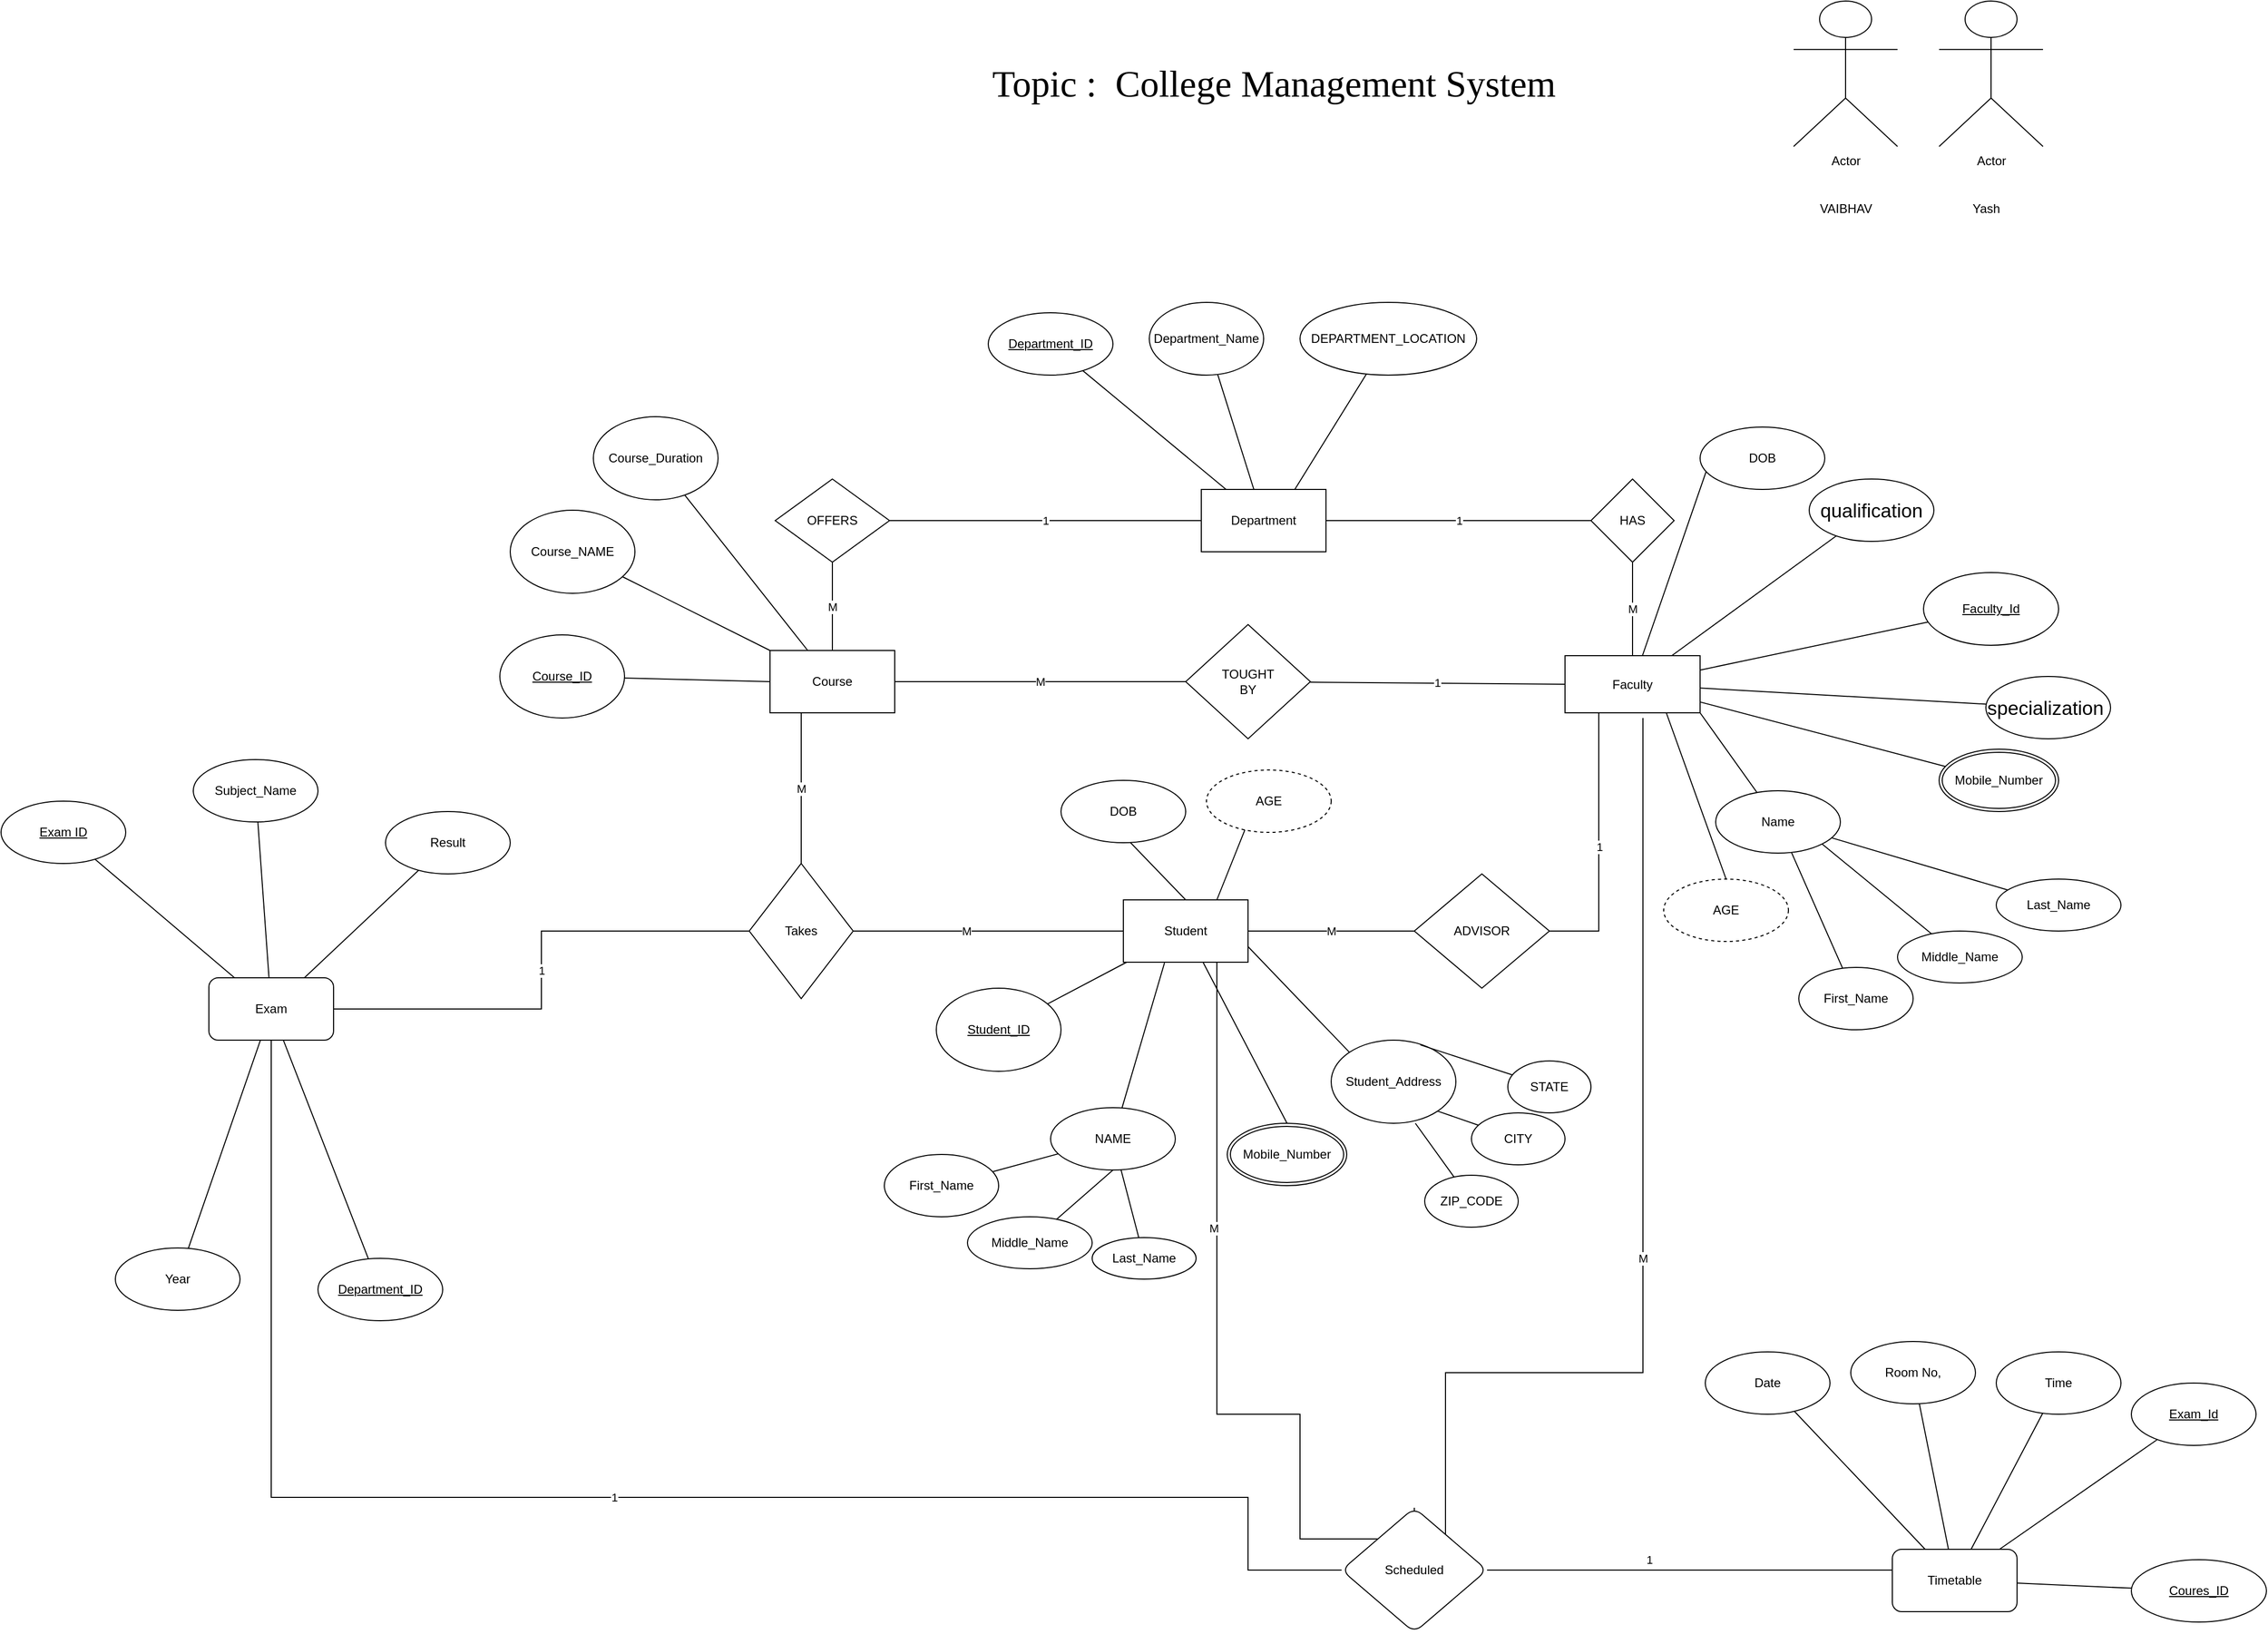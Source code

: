 <mxfile version="16.1.0" type="github">
  <diagram id="R2lEEEUBdFMjLlhIrx00" name="Page-1">
    <mxGraphModel dx="3194" dy="2174" grid="1" gridSize="10" guides="1" tooltips="1" connect="1" arrows="1" fold="1" page="1" pageScale="1" pageWidth="850" pageHeight="1100" math="0" shadow="0" extFonts="Permanent Marker^https://fonts.googleapis.com/css?family=Permanent+Marker">
      <root>
        <mxCell id="0" />
        <mxCell id="1" parent="0" />
        <mxCell id="QF39eqOGqN_0U-94D1bC-55" value="1" style="edgeStyle=orthogonalEdgeStyle;rounded=0;orthogonalLoop=1;jettySize=auto;html=1;entryX=0;entryY=0.5;entryDx=0;entryDy=0;endArrow=none;endFill=0;" parent="1" source="QF39eqOGqN_0U-94D1bC-11" target="QF39eqOGqN_0U-94D1bC-54" edge="1">
          <mxGeometry relative="1" as="geometry" />
        </mxCell>
        <mxCell id="Lc2b4h-heHFp3ACsY35L-27" value="" style="rounded=0;orthogonalLoop=1;jettySize=auto;html=1;endArrow=none;endFill=0;" parent="1" source="QF39eqOGqN_0U-94D1bC-11" target="Lc2b4h-heHFp3ACsY35L-26" edge="1">
          <mxGeometry relative="1" as="geometry" />
        </mxCell>
        <mxCell id="QF39eqOGqN_0U-94D1bC-11" value="Department" style="rounded=0;whiteSpace=wrap;html=1;" parent="1" vertex="1">
          <mxGeometry x="425" y="150" width="120" height="60" as="geometry" />
        </mxCell>
        <mxCell id="QF39eqOGqN_0U-94D1bC-50" value="M" style="rounded=0;orthogonalLoop=1;jettySize=auto;html=1;endArrow=none;endFill=0;" parent="1" source="QF39eqOGqN_0U-94D1bC-12" target="QF39eqOGqN_0U-94D1bC-49" edge="1">
          <mxGeometry relative="1" as="geometry" />
        </mxCell>
        <mxCell id="36BE91eB3OPMBUZPJ_EU-8" value="M" style="rounded=0;orthogonalLoop=1;jettySize=auto;html=1;exitX=0.25;exitY=1;exitDx=0;exitDy=0;entryX=0.5;entryY=0;entryDx=0;entryDy=0;endArrow=none;endFill=0;" parent="1" source="QF39eqOGqN_0U-94D1bC-12" target="Lc2b4h-heHFp3ACsY35L-2" edge="1">
          <mxGeometry relative="1" as="geometry">
            <Array as="points">
              <mxPoint x="40" y="450" />
            </Array>
          </mxGeometry>
        </mxCell>
        <mxCell id="QF39eqOGqN_0U-94D1bC-12" value="Course" style="rounded=0;whiteSpace=wrap;html=1;" parent="1" vertex="1">
          <mxGeometry x="10" y="305" width="120" height="60" as="geometry" />
        </mxCell>
        <mxCell id="ffMu74SabFpK60F7uV_L-2" value="" style="rounded=0;orthogonalLoop=1;jettySize=auto;html=1;endArrow=none;endFill=0;" edge="1" parent="1" source="QF39eqOGqN_0U-94D1bC-13" target="ffMu74SabFpK60F7uV_L-1">
          <mxGeometry relative="1" as="geometry" />
        </mxCell>
        <mxCell id="ffMu74SabFpK60F7uV_L-4" value="" style="edgeStyle=none;rounded=0;orthogonalLoop=1;jettySize=auto;html=1;endArrow=none;endFill=0;" edge="1" parent="1" source="QF39eqOGqN_0U-94D1bC-13" target="ffMu74SabFpK60F7uV_L-3">
          <mxGeometry relative="1" as="geometry" />
        </mxCell>
        <mxCell id="QF39eqOGqN_0U-94D1bC-13" value="Faculty" style="rounded=0;whiteSpace=wrap;html=1;" parent="1" vertex="1">
          <mxGeometry x="775" y="310" width="130" height="55" as="geometry" />
        </mxCell>
        <mxCell id="QF39eqOGqN_0U-94D1bC-59" value="M" style="rounded=0;orthogonalLoop=1;jettySize=auto;html=1;entryX=0;entryY=0.5;entryDx=0;entryDy=0;endArrow=none;endFill=0;edgeStyle=orthogonalEdgeStyle;" parent="1" source="QF39eqOGqN_0U-94D1bC-14" target="QF39eqOGqN_0U-94D1bC-57" edge="1">
          <mxGeometry relative="1" as="geometry" />
        </mxCell>
        <mxCell id="QF39eqOGqN_0U-94D1bC-14" value="Student" style="rounded=0;whiteSpace=wrap;html=1;" parent="1" vertex="1">
          <mxGeometry x="350" y="545" width="120" height="60" as="geometry" />
        </mxCell>
        <mxCell id="QF39eqOGqN_0U-94D1bC-45" value="" style="rounded=0;orthogonalLoop=1;jettySize=auto;html=1;endArrow=none;endFill=0;" parent="1" source="QF39eqOGqN_0U-94D1bC-15" target="QF39eqOGqN_0U-94D1bC-11" edge="1">
          <mxGeometry relative="1" as="geometry" />
        </mxCell>
        <mxCell id="QF39eqOGqN_0U-94D1bC-15" value="Department_Name" style="ellipse;whiteSpace=wrap;html=1;" parent="1" vertex="1">
          <mxGeometry x="375" y="-30" width="110" height="70" as="geometry" />
        </mxCell>
        <mxCell id="QF39eqOGqN_0U-94D1bC-44" style="rounded=0;orthogonalLoop=1;jettySize=auto;html=1;entryX=0.75;entryY=0;entryDx=0;entryDy=0;endArrow=none;endFill=0;" parent="1" source="QF39eqOGqN_0U-94D1bC-16" target="QF39eqOGqN_0U-94D1bC-11" edge="1">
          <mxGeometry relative="1" as="geometry" />
        </mxCell>
        <mxCell id="QF39eqOGqN_0U-94D1bC-16" value="DEPARTMENT_LOCATION" style="ellipse;whiteSpace=wrap;html=1;" parent="1" vertex="1">
          <mxGeometry x="520" y="-30" width="170" height="70" as="geometry" />
        </mxCell>
        <mxCell id="QF39eqOGqN_0U-94D1bC-46" style="rounded=0;orthogonalLoop=1;jettySize=auto;html=1;entryX=0;entryY=0.5;entryDx=0;entryDy=0;endArrow=none;endFill=0;" parent="1" source="QF39eqOGqN_0U-94D1bC-17" target="QF39eqOGqN_0U-94D1bC-12" edge="1">
          <mxGeometry relative="1" as="geometry" />
        </mxCell>
        <mxCell id="QF39eqOGqN_0U-94D1bC-17" value="&lt;u&gt;Course_ID&lt;/u&gt;" style="ellipse;whiteSpace=wrap;html=1;" parent="1" vertex="1">
          <mxGeometry x="-250" y="290" width="120" height="80" as="geometry" />
        </mxCell>
        <mxCell id="QF39eqOGqN_0U-94D1bC-47" value="" style="rounded=0;orthogonalLoop=1;jettySize=auto;html=1;endArrow=none;endFill=0;" parent="1" source="QF39eqOGqN_0U-94D1bC-18" target="QF39eqOGqN_0U-94D1bC-12" edge="1">
          <mxGeometry relative="1" as="geometry" />
        </mxCell>
        <mxCell id="QF39eqOGqN_0U-94D1bC-18" value="Course_NAME" style="ellipse;whiteSpace=wrap;html=1;" parent="1" vertex="1">
          <mxGeometry x="-240" y="170" width="120" height="80" as="geometry" />
        </mxCell>
        <mxCell id="QF39eqOGqN_0U-94D1bC-48" value="" style="rounded=0;orthogonalLoop=1;jettySize=auto;html=1;endArrow=none;endFill=0;" parent="1" source="QF39eqOGqN_0U-94D1bC-19" target="QF39eqOGqN_0U-94D1bC-12" edge="1">
          <mxGeometry relative="1" as="geometry" />
        </mxCell>
        <mxCell id="QF39eqOGqN_0U-94D1bC-19" value="Course_Duration" style="ellipse;whiteSpace=wrap;html=1;" parent="1" vertex="1">
          <mxGeometry x="-160" y="80" width="120" height="80" as="geometry" />
        </mxCell>
        <mxCell id="QF39eqOGqN_0U-94D1bC-43" style="rounded=0;orthogonalLoop=1;jettySize=auto;html=1;endArrow=none;endFill=0;" parent="1" source="QF39eqOGqN_0U-94D1bC-21" target="QF39eqOGqN_0U-94D1bC-13" edge="1">
          <mxGeometry relative="1" as="geometry" />
        </mxCell>
        <mxCell id="QF39eqOGqN_0U-94D1bC-21" value="Faculty_Id" style="ellipse;whiteSpace=wrap;html=1;fontStyle=4" parent="1" vertex="1">
          <mxGeometry x="1120" y="230" width="130" height="70" as="geometry" />
        </mxCell>
        <mxCell id="QF39eqOGqN_0U-94D1bC-42" style="rounded=0;orthogonalLoop=1;jettySize=auto;html=1;endArrow=none;endFill=0;" parent="1" source="2UdWuP_MJw2ZWGw73I6B-8" target="QF39eqOGqN_0U-94D1bC-13" edge="1">
          <mxGeometry relative="1" as="geometry">
            <mxPoint x="1040" y="380" as="sourcePoint" />
          </mxGeometry>
        </mxCell>
        <mxCell id="QF39eqOGqN_0U-94D1bC-38" style="rounded=0;orthogonalLoop=1;jettySize=auto;html=1;exitX=0;exitY=0;exitDx=0;exitDy=0;entryX=1;entryY=0.75;entryDx=0;entryDy=0;endArrow=none;endFill=0;" parent="1" source="QF39eqOGqN_0U-94D1bC-25" target="QF39eqOGqN_0U-94D1bC-14" edge="1">
          <mxGeometry relative="1" as="geometry" />
        </mxCell>
        <mxCell id="QF39eqOGqN_0U-94D1bC-25" value="Student_Address" style="ellipse;whiteSpace=wrap;html=1;" parent="1" vertex="1">
          <mxGeometry x="550" y="680" width="120" height="80" as="geometry" />
        </mxCell>
        <mxCell id="QF39eqOGqN_0U-94D1bC-34" style="rounded=0;orthogonalLoop=1;jettySize=auto;html=1;endArrow=none;endFill=0;" parent="1" source="QF39eqOGqN_0U-94D1bC-26" target="QF39eqOGqN_0U-94D1bC-14" edge="1">
          <mxGeometry relative="1" as="geometry" />
        </mxCell>
        <mxCell id="QF39eqOGqN_0U-94D1bC-26" value="&lt;u&gt;Student_ID&lt;/u&gt;" style="ellipse;whiteSpace=wrap;html=1;" parent="1" vertex="1">
          <mxGeometry x="170" y="630" width="120" height="80" as="geometry" />
        </mxCell>
        <mxCell id="QF39eqOGqN_0U-94D1bC-67" value="" style="rounded=0;orthogonalLoop=1;jettySize=auto;html=1;endArrow=none;endFill=0;" parent="1" source="QF39eqOGqN_0U-94D1bC-28" target="QF39eqOGqN_0U-94D1bC-66" edge="1">
          <mxGeometry relative="1" as="geometry" />
        </mxCell>
        <mxCell id="QF39eqOGqN_0U-94D1bC-28" value="First_Name" style="ellipse;whiteSpace=wrap;html=1;" parent="1" vertex="1">
          <mxGeometry x="120" y="790" width="110" height="60" as="geometry" />
        </mxCell>
        <mxCell id="QF39eqOGqN_0U-94D1bC-68" value="" style="rounded=0;orthogonalLoop=1;jettySize=auto;html=1;endArrow=none;endFill=0;" parent="1" source="QF39eqOGqN_0U-94D1bC-29" target="QF39eqOGqN_0U-94D1bC-66" edge="1">
          <mxGeometry relative="1" as="geometry" />
        </mxCell>
        <mxCell id="QF39eqOGqN_0U-94D1bC-29" value="Last_Name" style="ellipse;whiteSpace=wrap;html=1;" parent="1" vertex="1">
          <mxGeometry x="320" y="870" width="100" height="40" as="geometry" />
        </mxCell>
        <mxCell id="QF39eqOGqN_0U-94D1bC-31" value="M" style="rounded=0;orthogonalLoop=1;jettySize=auto;html=1;strokeColor=default;endArrow=none;endFill=0;" parent="1" source="QF39eqOGqN_0U-94D1bC-30" target="QF39eqOGqN_0U-94D1bC-12" edge="1">
          <mxGeometry relative="1" as="geometry" />
        </mxCell>
        <mxCell id="QF39eqOGqN_0U-94D1bC-32" value="1" style="edgeStyle=orthogonalEdgeStyle;rounded=0;orthogonalLoop=1;jettySize=auto;html=1;endArrow=none;endFill=0;" parent="1" source="QF39eqOGqN_0U-94D1bC-30" target="QF39eqOGqN_0U-94D1bC-11" edge="1">
          <mxGeometry relative="1" as="geometry" />
        </mxCell>
        <mxCell id="QF39eqOGqN_0U-94D1bC-30" value="OFFERS" style="rhombus;whiteSpace=wrap;html=1;" parent="1" vertex="1">
          <mxGeometry x="15" y="140" width="110" height="80" as="geometry" />
        </mxCell>
        <mxCell id="QF39eqOGqN_0U-94D1bC-51" value="1" style="rounded=0;orthogonalLoop=1;jettySize=auto;html=1;entryX=0;entryY=0.5;entryDx=0;entryDy=0;endArrow=none;endFill=0;" parent="1" source="QF39eqOGqN_0U-94D1bC-49" target="QF39eqOGqN_0U-94D1bC-13" edge="1">
          <mxGeometry relative="1" as="geometry" />
        </mxCell>
        <mxCell id="QF39eqOGqN_0U-94D1bC-49" value="TOUGHT&lt;br&gt;BY" style="rhombus;whiteSpace=wrap;html=1;rounded=0;" parent="1" vertex="1">
          <mxGeometry x="410" y="280" width="120" height="110" as="geometry" />
        </mxCell>
        <mxCell id="2UdWuP_MJw2ZWGw73I6B-13" value="M" style="edgeStyle=none;rounded=0;orthogonalLoop=1;jettySize=auto;html=1;endArrow=none;endFill=0;" parent="1" source="QF39eqOGqN_0U-94D1bC-54" target="QF39eqOGqN_0U-94D1bC-13" edge="1">
          <mxGeometry relative="1" as="geometry" />
        </mxCell>
        <mxCell id="QF39eqOGqN_0U-94D1bC-54" value="HAS" style="rhombus;whiteSpace=wrap;html=1;" parent="1" vertex="1">
          <mxGeometry x="800" y="140" width="80" height="80" as="geometry" />
        </mxCell>
        <mxCell id="QF39eqOGqN_0U-94D1bC-60" value="1" style="rounded=0;orthogonalLoop=1;jettySize=auto;html=1;endArrow=none;endFill=0;entryX=0.25;entryY=1;entryDx=0;entryDy=0;edgeStyle=orthogonalEdgeStyle;" parent="1" source="QF39eqOGqN_0U-94D1bC-57" target="QF39eqOGqN_0U-94D1bC-13" edge="1">
          <mxGeometry relative="1" as="geometry">
            <mxPoint x="710" y="370" as="targetPoint" />
          </mxGeometry>
        </mxCell>
        <mxCell id="QF39eqOGqN_0U-94D1bC-57" value="ADVISOR" style="rhombus;whiteSpace=wrap;html=1;" parent="1" vertex="1">
          <mxGeometry x="630" y="520" width="130" height="110" as="geometry" />
        </mxCell>
        <mxCell id="QF39eqOGqN_0U-94D1bC-75" style="rounded=0;orthogonalLoop=1;jettySize=auto;html=1;endArrow=none;endFill=0;entryX=1;entryY=1;entryDx=0;entryDy=0;" parent="1" source="QF39eqOGqN_0U-94D1bC-65" target="QF39eqOGqN_0U-94D1bC-25" edge="1">
          <mxGeometry relative="1" as="geometry">
            <mxPoint x="620" y="800" as="targetPoint" />
          </mxGeometry>
        </mxCell>
        <mxCell id="QF39eqOGqN_0U-94D1bC-65" value="CITY" style="ellipse;whiteSpace=wrap;html=1;" parent="1" vertex="1">
          <mxGeometry x="685" y="750" width="90" height="50" as="geometry" />
        </mxCell>
        <mxCell id="QF39eqOGqN_0U-94D1bC-69" style="rounded=0;orthogonalLoop=1;jettySize=auto;html=1;entryX=0.33;entryY=1.01;entryDx=0;entryDy=0;entryPerimeter=0;endArrow=none;endFill=0;" parent="1" source="QF39eqOGqN_0U-94D1bC-66" target="QF39eqOGqN_0U-94D1bC-14" edge="1">
          <mxGeometry relative="1" as="geometry" />
        </mxCell>
        <mxCell id="QF39eqOGqN_0U-94D1bC-66" value="NAME" style="ellipse;whiteSpace=wrap;html=1;" parent="1" vertex="1">
          <mxGeometry x="280" y="745" width="120" height="60" as="geometry" />
        </mxCell>
        <mxCell id="QF39eqOGqN_0U-94D1bC-71" style="rounded=0;orthogonalLoop=1;jettySize=auto;html=1;entryX=0.5;entryY=1;entryDx=0;entryDy=0;endArrow=none;endFill=0;" parent="1" source="QF39eqOGqN_0U-94D1bC-70" target="QF39eqOGqN_0U-94D1bC-66" edge="1">
          <mxGeometry relative="1" as="geometry" />
        </mxCell>
        <mxCell id="QF39eqOGqN_0U-94D1bC-70" value="Middle_Name" style="ellipse;whiteSpace=wrap;html=1;" parent="1" vertex="1">
          <mxGeometry x="200" y="850" width="120" height="50" as="geometry" />
        </mxCell>
        <mxCell id="QF39eqOGqN_0U-94D1bC-76" style="rounded=0;orthogonalLoop=1;jettySize=auto;html=1;endArrow=none;endFill=0;entryX=0.675;entryY=1;entryDx=0;entryDy=0;entryPerimeter=0;" parent="1" source="QF39eqOGqN_0U-94D1bC-72" target="QF39eqOGqN_0U-94D1bC-25" edge="1">
          <mxGeometry relative="1" as="geometry">
            <mxPoint x="560" y="760" as="targetPoint" />
          </mxGeometry>
        </mxCell>
        <mxCell id="QF39eqOGqN_0U-94D1bC-72" value="ZIP_CODE" style="ellipse;whiteSpace=wrap;html=1;" parent="1" vertex="1">
          <mxGeometry x="640" y="810" width="90" height="50" as="geometry" />
        </mxCell>
        <mxCell id="QF39eqOGqN_0U-94D1bC-74" style="rounded=0;orthogonalLoop=1;jettySize=auto;html=1;endArrow=none;endFill=0;entryX=0.715;entryY=0.057;entryDx=0;entryDy=0;entryPerimeter=0;" parent="1" source="QF39eqOGqN_0U-94D1bC-73" target="QF39eqOGqN_0U-94D1bC-25" edge="1">
          <mxGeometry relative="1" as="geometry" />
        </mxCell>
        <mxCell id="QF39eqOGqN_0U-94D1bC-73" value="STATE" style="ellipse;whiteSpace=wrap;html=1;" parent="1" vertex="1">
          <mxGeometry x="720" y="700" width="80" height="50" as="geometry" />
        </mxCell>
        <mxCell id="2UdWuP_MJw2ZWGw73I6B-12" style="edgeStyle=none;rounded=0;orthogonalLoop=1;jettySize=auto;html=1;entryX=0.75;entryY=0;entryDx=0;entryDy=0;endArrow=none;endFill=0;exitX=0.5;exitY=0;exitDx=0;exitDy=0;" parent="1" source="QF39eqOGqN_0U-94D1bC-78" target="QF39eqOGqN_0U-94D1bC-14" edge="1">
          <mxGeometry relative="1" as="geometry">
            <mxPoint x="520" y="750" as="sourcePoint" />
          </mxGeometry>
        </mxCell>
        <mxCell id="QF39eqOGqN_0U-94D1bC-78" value="AGE" style="ellipse;whiteSpace=wrap;html=1;rounded=0;dashed=1;" parent="1" vertex="1">
          <mxGeometry x="430" y="420" width="120" height="60" as="geometry" />
        </mxCell>
        <mxCell id="2UdWuP_MJw2ZWGw73I6B-11" style="edgeStyle=none;rounded=0;orthogonalLoop=1;jettySize=auto;html=1;exitX=0;exitY=0;exitDx=0;exitDy=0;endArrow=none;endFill=0;entryX=0.5;entryY=0;entryDx=0;entryDy=0;" parent="1" source="QF39eqOGqN_0U-94D1bC-80" target="QF39eqOGqN_0U-94D1bC-14" edge="1">
          <mxGeometry relative="1" as="geometry" />
        </mxCell>
        <mxCell id="QF39eqOGqN_0U-94D1bC-80" value="DOB" style="ellipse;whiteSpace=wrap;html=1;rounded=0;" parent="1" vertex="1">
          <mxGeometry x="290" y="430" width="120" height="60" as="geometry" />
        </mxCell>
        <mxCell id="QF39eqOGqN_0U-94D1bC-84" value="" style="rounded=0;orthogonalLoop=1;jettySize=auto;html=1;endArrow=none;endFill=0;" parent="1" source="QF39eqOGqN_0U-94D1bC-85" target="QF39eqOGqN_0U-94D1bC-88" edge="1">
          <mxGeometry relative="1" as="geometry" />
        </mxCell>
        <mxCell id="QF39eqOGqN_0U-94D1bC-85" value="First_Name" style="ellipse;whiteSpace=wrap;html=1;" parent="1" vertex="1">
          <mxGeometry x="1000" y="610" width="110" height="60" as="geometry" />
        </mxCell>
        <mxCell id="QF39eqOGqN_0U-94D1bC-86" value="" style="rounded=0;orthogonalLoop=1;jettySize=auto;html=1;endArrow=none;endFill=0;" parent="1" source="QF39eqOGqN_0U-94D1bC-87" target="QF39eqOGqN_0U-94D1bC-88" edge="1">
          <mxGeometry relative="1" as="geometry" />
        </mxCell>
        <mxCell id="QF39eqOGqN_0U-94D1bC-87" value="Last_Name" style="ellipse;whiteSpace=wrap;html=1;" parent="1" vertex="1">
          <mxGeometry x="1190" y="525" width="120" height="50" as="geometry" />
        </mxCell>
        <mxCell id="QF39eqOGqN_0U-94D1bC-91" style="rounded=0;orthogonalLoop=1;jettySize=auto;html=1;entryX=1;entryY=1;entryDx=0;entryDy=0;endArrow=none;endFill=0;" parent="1" source="QF39eqOGqN_0U-94D1bC-88" target="QF39eqOGqN_0U-94D1bC-13" edge="1">
          <mxGeometry relative="1" as="geometry" />
        </mxCell>
        <mxCell id="QF39eqOGqN_0U-94D1bC-88" value="Name" style="ellipse;whiteSpace=wrap;html=1;" parent="1" vertex="1">
          <mxGeometry x="920" y="440" width="120" height="60" as="geometry" />
        </mxCell>
        <mxCell id="QF39eqOGqN_0U-94D1bC-89" style="rounded=0;orthogonalLoop=1;jettySize=auto;html=1;entryX=1;entryY=1;entryDx=0;entryDy=0;endArrow=none;endFill=0;" parent="1" source="QF39eqOGqN_0U-94D1bC-90" target="QF39eqOGqN_0U-94D1bC-88" edge="1">
          <mxGeometry relative="1" as="geometry" />
        </mxCell>
        <mxCell id="QF39eqOGqN_0U-94D1bC-90" value="Middle_Name" style="ellipse;whiteSpace=wrap;html=1;" parent="1" vertex="1">
          <mxGeometry x="1095" y="575" width="120" height="50" as="geometry" />
        </mxCell>
        <mxCell id="2UdWuP_MJw2ZWGw73I6B-7" style="rounded=0;orthogonalLoop=1;jettySize=auto;html=1;entryX=0.641;entryY=1.009;entryDx=0;entryDy=0;entryPerimeter=0;endArrow=none;endFill=0;exitX=0.5;exitY=0;exitDx=0;exitDy=0;" parent="1" source="2UdWuP_MJw2ZWGw73I6B-5" target="QF39eqOGqN_0U-94D1bC-14" edge="1">
          <mxGeometry relative="1" as="geometry">
            <mxPoint x="95.715" y="900.014" as="sourcePoint" />
          </mxGeometry>
        </mxCell>
        <mxCell id="2UdWuP_MJw2ZWGw73I6B-5" value="Mobile_Number" style="ellipse;shape=doubleEllipse;margin=3;whiteSpace=wrap;html=1;align=center;" parent="1" vertex="1">
          <mxGeometry x="450" y="760" width="115" height="60" as="geometry" />
        </mxCell>
        <mxCell id="2UdWuP_MJw2ZWGw73I6B-8" value="Mobile_Number" style="ellipse;shape=doubleEllipse;margin=3;whiteSpace=wrap;html=1;align=center;" parent="1" vertex="1">
          <mxGeometry x="1135" y="400" width="115" height="60" as="geometry" />
        </mxCell>
        <mxCell id="2UdWuP_MJw2ZWGw73I6B-16" value="Actor" style="shape=umlActor;verticalLabelPosition=bottom;verticalAlign=top;html=1;outlineConnect=0;" parent="1" vertex="1">
          <mxGeometry x="995" y="-320" width="100" height="140" as="geometry" />
        </mxCell>
        <mxCell id="2UdWuP_MJw2ZWGw73I6B-17" value="VAIBHAV" style="text;html=1;align=center;verticalAlign=middle;resizable=0;points=[];autosize=1;strokeColor=none;fillColor=none;" parent="1" vertex="1">
          <mxGeometry x="1010" y="-130" width="70" height="20" as="geometry" />
        </mxCell>
        <mxCell id="2UdWuP_MJw2ZWGw73I6B-22" value="Actor" style="shape=umlActor;verticalLabelPosition=bottom;verticalAlign=top;html=1;outlineConnect=0;" parent="1" vertex="1">
          <mxGeometry x="1135" y="-320" width="100" height="140" as="geometry" />
        </mxCell>
        <mxCell id="2UdWuP_MJw2ZWGw73I6B-25" value="Yash" style="text;html=1;align=center;verticalAlign=middle;resizable=0;points=[];autosize=1;strokeColor=none;fillColor=none;" parent="1" vertex="1">
          <mxGeometry x="1160" y="-130" width="40" height="20" as="geometry" />
        </mxCell>
        <mxCell id="2UdWuP_MJw2ZWGw73I6B-26" value="Topic :&amp;nbsp; College Management System" style="text;html=1;strokeColor=none;fillColor=none;align=center;verticalAlign=middle;whiteSpace=wrap;rounded=0;fontFamily=Comic Sans MS;fontSize=36;" parent="1" vertex="1">
          <mxGeometry x="180" y="-255" width="630" height="30" as="geometry" />
        </mxCell>
        <mxCell id="Lc2b4h-heHFp3ACsY35L-19" value="" style="rounded=0;orthogonalLoop=1;jettySize=auto;html=1;endArrow=none;endFill=0;" parent="1" source="Lc2b4h-heHFp3ACsY35L-1" target="Lc2b4h-heHFp3ACsY35L-18" edge="1">
          <mxGeometry relative="1" as="geometry" />
        </mxCell>
        <mxCell id="Lc2b4h-heHFp3ACsY35L-21" value="" style="rounded=0;orthogonalLoop=1;jettySize=auto;html=1;endArrow=none;endFill=0;" parent="1" source="Lc2b4h-heHFp3ACsY35L-1" target="Lc2b4h-heHFp3ACsY35L-20" edge="1">
          <mxGeometry relative="1" as="geometry" />
        </mxCell>
        <mxCell id="Lc2b4h-heHFp3ACsY35L-23" value="" style="rounded=0;orthogonalLoop=1;jettySize=auto;html=1;endArrow=none;endFill=0;" parent="1" source="Lc2b4h-heHFp3ACsY35L-1" target="Lc2b4h-heHFp3ACsY35L-22" edge="1">
          <mxGeometry relative="1" as="geometry" />
        </mxCell>
        <mxCell id="Lc2b4h-heHFp3ACsY35L-25" value="" style="rounded=0;orthogonalLoop=1;jettySize=auto;html=1;endArrow=none;endFill=0;" parent="1" source="Lc2b4h-heHFp3ACsY35L-1" target="Lc2b4h-heHFp3ACsY35L-24" edge="1">
          <mxGeometry relative="1" as="geometry" />
        </mxCell>
        <mxCell id="Lc2b4h-heHFp3ACsY35L-29" value="" style="rounded=0;orthogonalLoop=1;jettySize=auto;html=1;endArrow=none;endFill=0;" parent="1" source="Lc2b4h-heHFp3ACsY35L-1" target="Lc2b4h-heHFp3ACsY35L-28" edge="1">
          <mxGeometry relative="1" as="geometry" />
        </mxCell>
        <mxCell id="36BE91eB3OPMBUZPJ_EU-18" value="1" style="edgeStyle=orthogonalEdgeStyle;rounded=0;orthogonalLoop=1;jettySize=auto;html=1;entryX=0;entryY=0.5;entryDx=0;entryDy=0;endArrow=none;endFill=0;" parent="1" source="Lc2b4h-heHFp3ACsY35L-1" target="Lc2b4h-heHFp3ACsY35L-6" edge="1">
          <mxGeometry relative="1" as="geometry">
            <Array as="points">
              <mxPoint x="-470" y="1120" />
              <mxPoint x="470" y="1120" />
              <mxPoint x="470" y="1190" />
            </Array>
          </mxGeometry>
        </mxCell>
        <mxCell id="Lc2b4h-heHFp3ACsY35L-1" value="Exam" style="rounded=1;whiteSpace=wrap;html=1;" parent="1" vertex="1">
          <mxGeometry x="-530" y="620" width="120" height="60" as="geometry" />
        </mxCell>
        <mxCell id="Lc2b4h-heHFp3ACsY35L-3" value="1" style="edgeStyle=orthogonalEdgeStyle;rounded=0;orthogonalLoop=1;jettySize=auto;html=1;endArrow=none;endFill=0;" parent="1" source="Lc2b4h-heHFp3ACsY35L-2" target="Lc2b4h-heHFp3ACsY35L-1" edge="1">
          <mxGeometry relative="1" as="geometry" />
        </mxCell>
        <mxCell id="Lc2b4h-heHFp3ACsY35L-5" value="" style="edgeStyle=orthogonalEdgeStyle;rounded=0;orthogonalLoop=1;jettySize=auto;html=1;endArrow=none;endFill=0;" parent="1" source="Lc2b4h-heHFp3ACsY35L-2" target="QF39eqOGqN_0U-94D1bC-14" edge="1">
          <mxGeometry relative="1" as="geometry" />
        </mxCell>
        <mxCell id="36BE91eB3OPMBUZPJ_EU-9" value="M" style="edgeLabel;html=1;align=center;verticalAlign=middle;resizable=0;points=[];" parent="Lc2b4h-heHFp3ACsY35L-5" vertex="1" connectable="0">
          <mxGeometry x="-0.152" relative="1" as="geometry">
            <mxPoint x="-1" as="offset" />
          </mxGeometry>
        </mxCell>
        <mxCell id="Lc2b4h-heHFp3ACsY35L-2" value="Takes" style="rhombus;whiteSpace=wrap;html=1;" parent="1" vertex="1">
          <mxGeometry x="-10" y="510" width="100" height="130" as="geometry" />
        </mxCell>
        <mxCell id="Lc2b4h-heHFp3ACsY35L-9" value="" style="edgeStyle=orthogonalEdgeStyle;rounded=0;orthogonalLoop=1;jettySize=auto;html=1;endArrow=none;endFill=0;" parent="1" source="Lc2b4h-heHFp3ACsY35L-6" target="Lc2b4h-heHFp3ACsY35L-8" edge="1">
          <mxGeometry relative="1" as="geometry">
            <Array as="points">
              <mxPoint x="1010" y="1190" />
              <mxPoint x="1010" y="1190" />
            </Array>
          </mxGeometry>
        </mxCell>
        <mxCell id="36BE91eB3OPMBUZPJ_EU-26" value="1" style="edgeLabel;html=1;align=center;verticalAlign=middle;resizable=0;points=[];" parent="Lc2b4h-heHFp3ACsY35L-9" vertex="1" connectable="0">
          <mxGeometry x="-0.194" y="10" relative="1" as="geometry">
            <mxPoint x="-1" as="offset" />
          </mxGeometry>
        </mxCell>
        <mxCell id="36BE91eB3OPMBUZPJ_EU-16" style="edgeStyle=orthogonalEdgeStyle;rounded=0;orthogonalLoop=1;jettySize=auto;html=1;exitX=0.5;exitY=0;exitDx=0;exitDy=0;endArrow=none;endFill=0;" parent="1" source="Lc2b4h-heHFp3ACsY35L-6" target="QF39eqOGqN_0U-94D1bC-14" edge="1">
          <mxGeometry relative="1" as="geometry">
            <Array as="points">
              <mxPoint x="630" y="1160" />
              <mxPoint x="520" y="1160" />
              <mxPoint x="520" y="1040" />
              <mxPoint x="440" y="1040" />
            </Array>
          </mxGeometry>
        </mxCell>
        <mxCell id="36BE91eB3OPMBUZPJ_EU-25" value="M" style="edgeLabel;html=1;align=center;verticalAlign=middle;resizable=0;points=[];" parent="36BE91eB3OPMBUZPJ_EU-16" vertex="1" connectable="0">
          <mxGeometry x="0.341" y="3" relative="1" as="geometry">
            <mxPoint as="offset" />
          </mxGeometry>
        </mxCell>
        <mxCell id="36BE91eB3OPMBUZPJ_EU-17" value="M" style="edgeStyle=orthogonalEdgeStyle;rounded=0;orthogonalLoop=1;jettySize=auto;html=1;endArrow=none;endFill=0;exitX=0.5;exitY=0;exitDx=0;exitDy=0;" parent="1" source="Lc2b4h-heHFp3ACsY35L-6" edge="1">
          <mxGeometry relative="1" as="geometry">
            <Array as="points">
              <mxPoint x="630" y="1160" />
              <mxPoint x="660" y="1160" />
              <mxPoint x="660" y="1000" />
              <mxPoint x="850" y="1000" />
            </Array>
            <mxPoint x="850" y="370" as="targetPoint" />
          </mxGeometry>
        </mxCell>
        <mxCell id="36BE91eB3OPMBUZPJ_EU-24" style="edgeStyle=none;rounded=0;orthogonalLoop=1;jettySize=auto;html=1;endArrow=none;endFill=0;" parent="1" source="Lc2b4h-heHFp3ACsY35L-6" edge="1">
          <mxGeometry relative="1" as="geometry">
            <mxPoint x="540" y="1190" as="targetPoint" />
          </mxGeometry>
        </mxCell>
        <mxCell id="Lc2b4h-heHFp3ACsY35L-6" value="Scheduled" style="rhombus;whiteSpace=wrap;html=1;rounded=1;" parent="1" vertex="1">
          <mxGeometry x="560" y="1130" width="140" height="120" as="geometry" />
        </mxCell>
        <mxCell id="Lc2b4h-heHFp3ACsY35L-11" value="" style="rounded=0;orthogonalLoop=1;jettySize=auto;html=1;endArrow=none;endFill=0;" parent="1" source="Lc2b4h-heHFp3ACsY35L-8" target="Lc2b4h-heHFp3ACsY35L-10" edge="1">
          <mxGeometry relative="1" as="geometry" />
        </mxCell>
        <mxCell id="Lc2b4h-heHFp3ACsY35L-13" value="" style="rounded=0;orthogonalLoop=1;jettySize=auto;html=1;endArrow=none;endFill=0;" parent="1" source="Lc2b4h-heHFp3ACsY35L-8" target="Lc2b4h-heHFp3ACsY35L-12" edge="1">
          <mxGeometry relative="1" as="geometry" />
        </mxCell>
        <mxCell id="Lc2b4h-heHFp3ACsY35L-15" value="" style="rounded=0;orthogonalLoop=1;jettySize=auto;html=1;endArrow=none;endFill=0;" parent="1" source="Lc2b4h-heHFp3ACsY35L-8" target="Lc2b4h-heHFp3ACsY35L-14" edge="1">
          <mxGeometry relative="1" as="geometry" />
        </mxCell>
        <mxCell id="Lc2b4h-heHFp3ACsY35L-17" value="" style="rounded=0;orthogonalLoop=1;jettySize=auto;html=1;endArrow=none;endFill=0;" parent="1" source="Lc2b4h-heHFp3ACsY35L-8" target="Lc2b4h-heHFp3ACsY35L-16" edge="1">
          <mxGeometry relative="1" as="geometry" />
        </mxCell>
        <mxCell id="Lc2b4h-heHFp3ACsY35L-8" value="Timetable" style="whiteSpace=wrap;html=1;rounded=1;" parent="1" vertex="1">
          <mxGeometry x="1090" y="1170" width="120" height="60" as="geometry" />
        </mxCell>
        <mxCell id="Lc2b4h-heHFp3ACsY35L-10" value="Time" style="ellipse;whiteSpace=wrap;html=1;rounded=1;" parent="1" vertex="1">
          <mxGeometry x="1190" y="980" width="120" height="60" as="geometry" />
        </mxCell>
        <mxCell id="Lc2b4h-heHFp3ACsY35L-12" value="Date" style="ellipse;whiteSpace=wrap;html=1;rounded=1;" parent="1" vertex="1">
          <mxGeometry x="910" y="980" width="120" height="60" as="geometry" />
        </mxCell>
        <mxCell id="Lc2b4h-heHFp3ACsY35L-14" value="Room No," style="ellipse;whiteSpace=wrap;html=1;rounded=1;" parent="1" vertex="1">
          <mxGeometry x="1050" y="970" width="120" height="60" as="geometry" />
        </mxCell>
        <mxCell id="Lc2b4h-heHFp3ACsY35L-16" value="&lt;u&gt;Exam_Id&lt;/u&gt;" style="ellipse;whiteSpace=wrap;html=1;rounded=1;" parent="1" vertex="1">
          <mxGeometry x="1320" y="1010" width="120" height="60" as="geometry" />
        </mxCell>
        <mxCell id="Lc2b4h-heHFp3ACsY35L-18" value="Subject_Name" style="ellipse;whiteSpace=wrap;html=1;rounded=1;" parent="1" vertex="1">
          <mxGeometry x="-545" y="410" width="120" height="60" as="geometry" />
        </mxCell>
        <mxCell id="Lc2b4h-heHFp3ACsY35L-20" value="Year" style="ellipse;whiteSpace=wrap;html=1;rounded=1;" parent="1" vertex="1">
          <mxGeometry x="-620" y="880" width="120" height="60" as="geometry" />
        </mxCell>
        <mxCell id="Lc2b4h-heHFp3ACsY35L-22" value="&lt;u&gt;Exam ID&lt;/u&gt;" style="ellipse;whiteSpace=wrap;html=1;rounded=1;" parent="1" vertex="1">
          <mxGeometry x="-730" y="450" width="120" height="60" as="geometry" />
        </mxCell>
        <mxCell id="Lc2b4h-heHFp3ACsY35L-24" value="&lt;u&gt;Department_ID&lt;/u&gt;" style="ellipse;whiteSpace=wrap;html=1;rounded=1;" parent="1" vertex="1">
          <mxGeometry x="-425" y="890" width="120" height="60" as="geometry" />
        </mxCell>
        <mxCell id="Lc2b4h-heHFp3ACsY35L-26" value="&lt;u&gt;Department_ID&lt;/u&gt;" style="ellipse;whiteSpace=wrap;html=1;rounded=0;" parent="1" vertex="1">
          <mxGeometry x="220" y="-20" width="120" height="60" as="geometry" />
        </mxCell>
        <mxCell id="Lc2b4h-heHFp3ACsY35L-28" value="Result" style="ellipse;whiteSpace=wrap;html=1;rounded=1;" parent="1" vertex="1">
          <mxGeometry x="-360" y="460" width="120" height="60" as="geometry" />
        </mxCell>
        <mxCell id="36BE91eB3OPMBUZPJ_EU-22" style="rounded=0;orthogonalLoop=1;jettySize=auto;html=1;endArrow=none;endFill=0;" parent="1" source="36BE91eB3OPMBUZPJ_EU-21" target="Lc2b4h-heHFp3ACsY35L-8" edge="1">
          <mxGeometry relative="1" as="geometry" />
        </mxCell>
        <mxCell id="36BE91eB3OPMBUZPJ_EU-21" value="&lt;u&gt;Coures_ID&lt;/u&gt;" style="ellipse;whiteSpace=wrap;html=1;" parent="1" vertex="1">
          <mxGeometry x="1320" y="1180" width="130" height="60" as="geometry" />
        </mxCell>
        <mxCell id="ffMu74SabFpK60F7uV_L-1" value="&lt;span style=&quot;font-size: 14.0pt ; line-height: 107% ; font-family: &amp;#34;calibri&amp;#34; , sans-serif&quot;&gt;qualification&lt;/span&gt;" style="ellipse;whiteSpace=wrap;html=1;rounded=0;" vertex="1" parent="1">
          <mxGeometry x="1010" y="140" width="120" height="60" as="geometry" />
        </mxCell>
        <mxCell id="ffMu74SabFpK60F7uV_L-3" value="&lt;span style=&quot;font-size: 14.0pt ; line-height: 107% ; font-family: &amp;#34;calibri&amp;#34; , sans-serif&quot;&gt;specialization&amp;nbsp;&lt;/span&gt;" style="ellipse;whiteSpace=wrap;html=1;rounded=0;" vertex="1" parent="1">
          <mxGeometry x="1180" y="330" width="120" height="60" as="geometry" />
        </mxCell>
        <mxCell id="ffMu74SabFpK60F7uV_L-7" style="edgeStyle=none;rounded=0;orthogonalLoop=1;jettySize=auto;html=1;endArrow=none;endFill=0;exitX=0.5;exitY=0;exitDx=0;exitDy=0;entryX=0.75;entryY=1;entryDx=0;entryDy=0;" edge="1" parent="1" source="ffMu74SabFpK60F7uV_L-8" target="QF39eqOGqN_0U-94D1bC-13">
          <mxGeometry relative="1" as="geometry">
            <mxPoint x="935" y="508.8" as="sourcePoint" />
            <mxPoint x="890" y="380" as="targetPoint" />
          </mxGeometry>
        </mxCell>
        <mxCell id="ffMu74SabFpK60F7uV_L-8" value="AGE" style="ellipse;whiteSpace=wrap;html=1;rounded=0;dashed=1;" vertex="1" parent="1">
          <mxGeometry x="870" y="525" width="120" height="60" as="geometry" />
        </mxCell>
        <mxCell id="ffMu74SabFpK60F7uV_L-9" style="edgeStyle=none;rounded=0;orthogonalLoop=1;jettySize=auto;html=1;exitX=0;exitY=0;exitDx=0;exitDy=0;endArrow=none;endFill=0;" edge="1" parent="1" source="ffMu74SabFpK60F7uV_L-10" target="QF39eqOGqN_0U-94D1bC-13">
          <mxGeometry relative="1" as="geometry" />
        </mxCell>
        <mxCell id="ffMu74SabFpK60F7uV_L-10" value="DOB" style="ellipse;whiteSpace=wrap;html=1;rounded=0;" vertex="1" parent="1">
          <mxGeometry x="905" y="90" width="120" height="60" as="geometry" />
        </mxCell>
      </root>
    </mxGraphModel>
  </diagram>
</mxfile>
